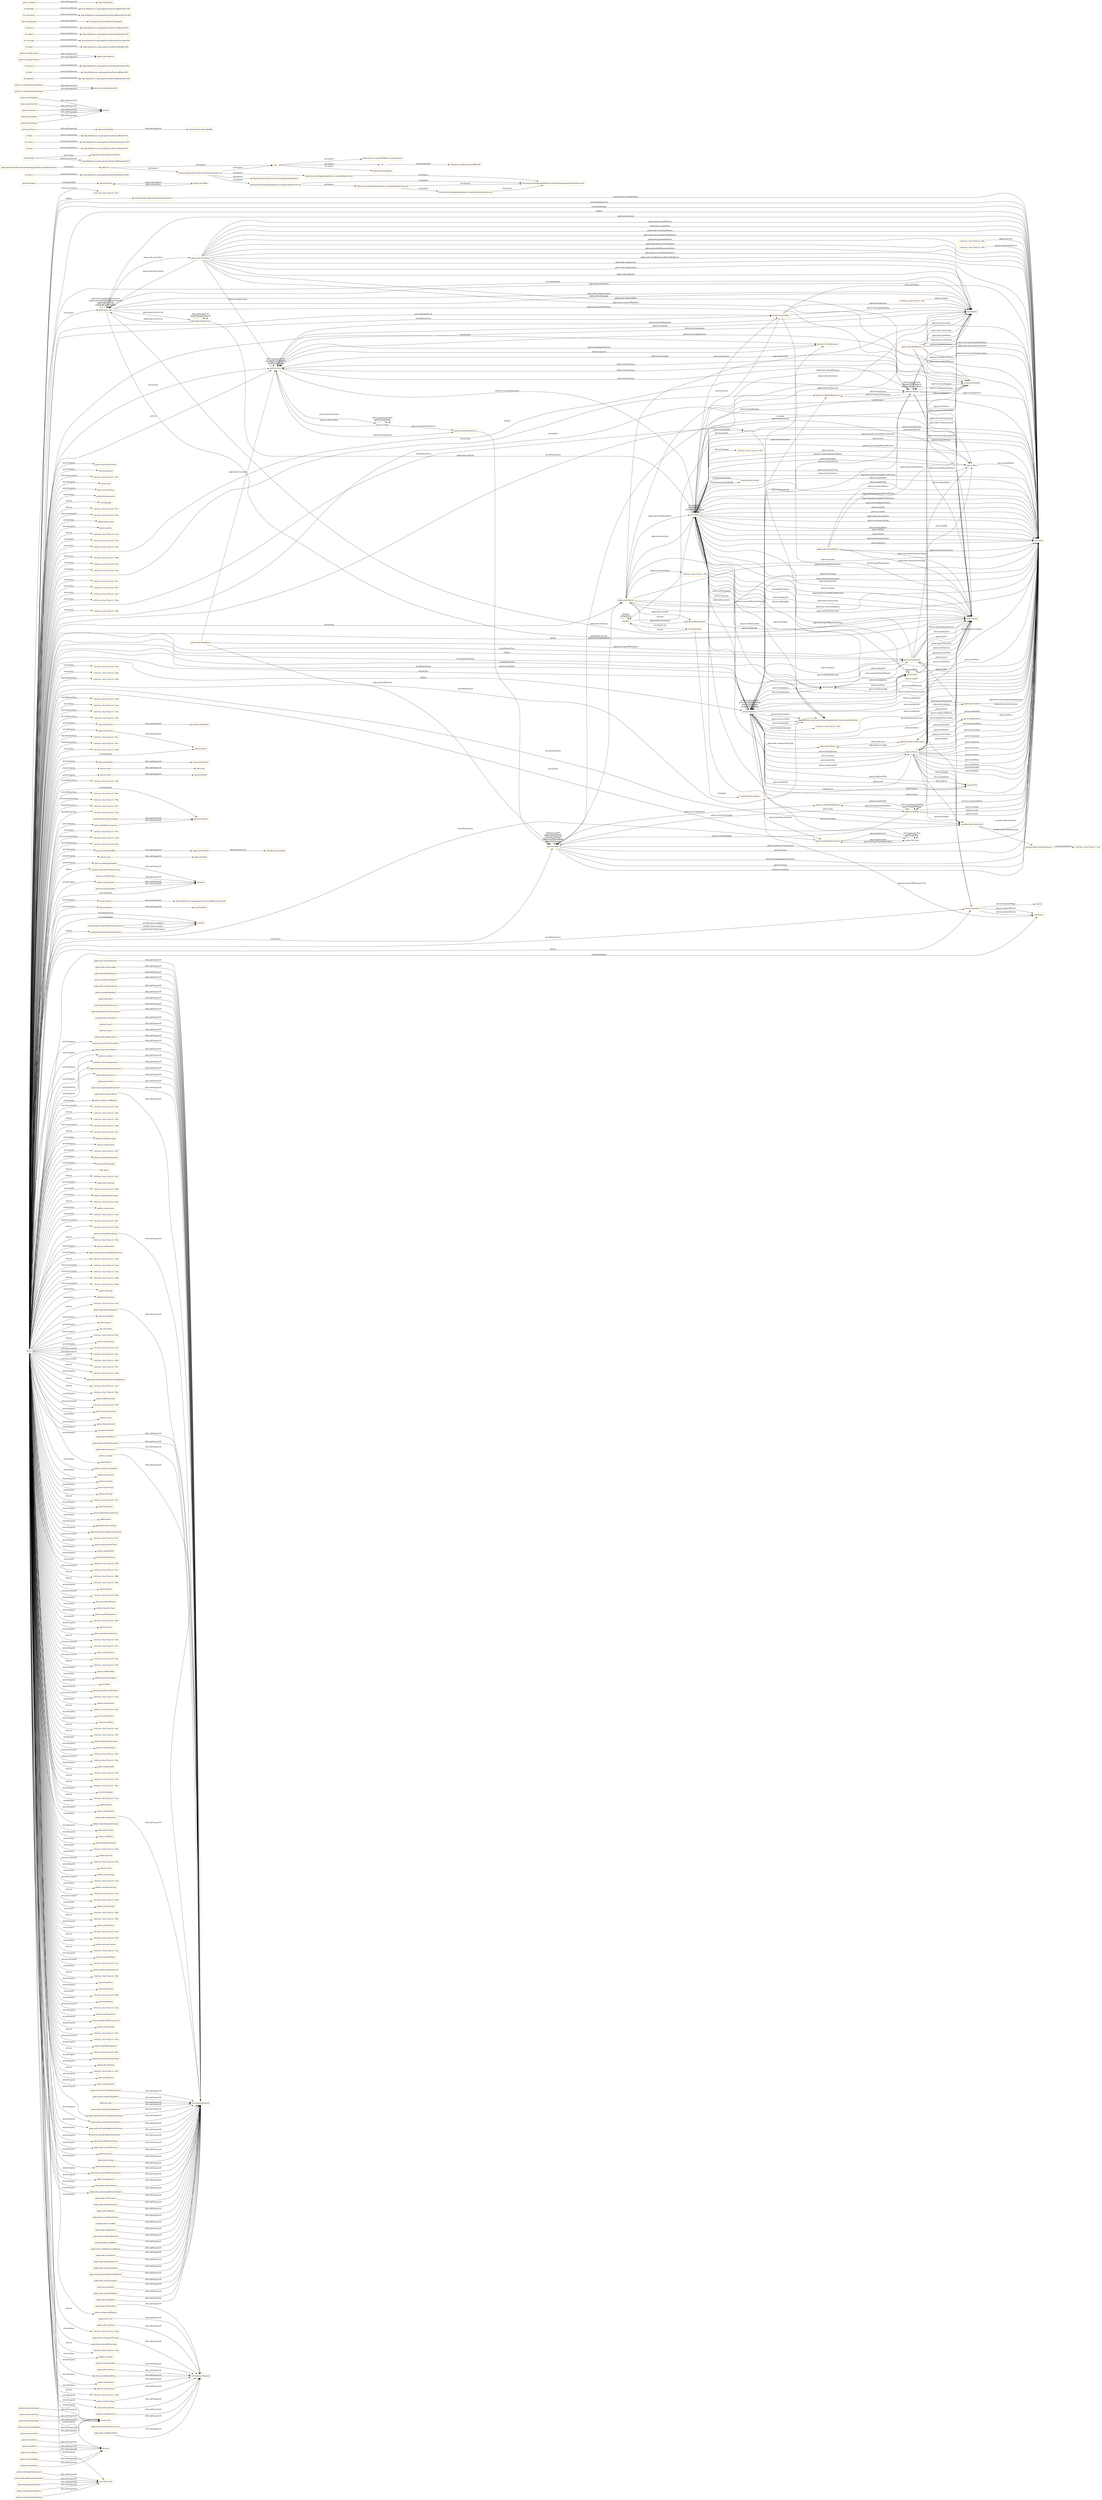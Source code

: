 digraph ar2dtool_diagram { 
rankdir=LR;
size="1501"
node [shape = rectangle, color="orange"]; "-13615ec1:16c271b2c31:-7fe4" "-13615ec1:16c271b2c31:-7fc6" "pdprosodic:WorkPattern" "pdprosodic:Foot" "-13615ec1:16c271b2c31:-7f98" "-13615ec1:16c271b2c31:-7fcb" "-13615ec1:16c271b2c31:-7faa" "pdprosodic:Rhyme" "-13615ec1:16c271b2c31:-7fc1" "-13615ec1:16c271b2c31:-7ff7" "-13615ec1:16c271b2c31:-7fbc" "pdprosodic:LinePattern" "-13615ec1:16c271b2c31:-7faf" "pdprosodic:FootDivision" "-13615ec1:16c271b2c31:-7fda" "pdprosodic:RhymeMatch" "pdprosodic:Metaplasm" "pdprosodic:Symbol" "pdprosodic:Pattern" "skos:Concept" "pdprosodic:MetricalEncoding" "-13615ec1:16c271b2c31:-7fdf" "pdprosodic:StanzaPattern" "pdstruct:Line" "pdstruct:OrderedStanzaList" "pdstruct:OrderedTokenList" "pdstruct:Word" "pdstruct:Stanza" "pdstruct:Token" "pdstruct:OrderedSyllableList" "pdcore:Redaction" "pdstruct:Syllable" "pdstruct:OrderedLineList" "olo:Slot" "olo:OrderedList" "pdcore:Role" "-13615ec1:16c271b2c31:-7f6a" "pdcore:OrderedTextUnitList" "-13615ec1:16c271b2c31:-7f14" "-13615ec1:16c271b2c31:-7f5e" "agentrole:Agent" "-13615ec1:16c271b2c31:-7ef0" "-13615ec1:16c271b2c31:-7f28" "pdcore:Agent" "pdcore:CreatorRole" "-13615ec1:16c271b2c31:-7ed4" "pdcore:Person" "pdcore:Organisation" "-13615ec1:16c271b2c31:-7ec0" "-13615ec1:16c271b2c31:-7ee5" "-13615ec1:16c271b2c31:-7eff" "pdcore:Ensemble" "-13615ec1:16c271b2c31:-7f1e" "pdcore:TextUnit" "-13615ec1:16c271b2c31:-7f19" "-13615ec1:16c271b2c31:-7f4d" "pdcore:Place" "postdata-dates:DateEntity" "-13615ec1:16c271b2c31:-7f67" "-13615ec1:16c271b2c31:-7ef6" "pdcore:Event" "-13615ec1:16c271b2c31:-7f05" "-13615ec1:16c271b2c31:-7f58" "-13615ec1:16c271b2c31:-7f37" "-13615ec1:16c271b2c31:-7f30" "http://postdata.linhd.uned.es/ontology/postdata-transmission#Location" "-13615ec1:16c271b2c31:-7f52" "-13615ec1:16c271b2c31:-7ec6" "-13615ec1:16c271b2c31:-7f23" "pdcore:PoeticWork" "owl:Thing" "objectrole:Role" "objectrole:Object" "postdata-dates:OpenedIntervalExpression" "postdata-dates:IntervalExpression" "-13615ec1:16c271b2c31:-7eb7" "postdata-dates:ExactDateExpression" "postdata-dates:DateExpression" "postdata-dates:ApproximateDateExpression" "classification:Concept" ; /*classes style*/
	"pdstruct:previousToken" -> "olo:previous" [ label = "rdfs:subPropertyOf" ];
	"pdstruct:translation" -> "owl:topDataProperty" [ label = "rdfs:subPropertyOf" ];
	"pdcore:deathDate" -> "schema2:deathDate" [ label = "rdfs:subPropertyOf" ];
	"pdprosodic:numberOfMorae" -> "owl:topDataProperty" [ label = "rdfs:subPropertyOf" ];
	"dc:source" -> "http://dublincore.org/usage/terms/history/#source-006" [ label = "dcterms:hasVersion" ];
	"pdstruct:previousSyllable" -> "olo:previous" [ label = "rdfs:subPropertyOf" ];
	"olo:" -> "http://www.w3.org/2003/06/sw-vocab-status/ns" [ label = "owl:imports" ];
	"olo:" -> "dc:" [ label = "owl:imports" ];
	"olo:" -> "http://foaf.me/zazi#me" [ label = "dc:creator" ];
	"pdprosodic:isIrregular" -> "owl:topDataProperty" [ label = "rdfs:subPropertyOf" ];
	"pdprosodic:rhymePhoneme" -> "owl:topDataProperty" [ label = "rdfs:subPropertyOf" ];
	"http://www.ontologydesignpatterns.org/cp/owl/partof.owl" -> "http://www.ontologydesignpatterns.org/schemas/cpannotationschema.owl" [ label = "owl:imports" ];
	"pdstruct:lineNumber" -> "olo:index" [ label = "rdfs:subPropertyOf" ];
	"pdprosodic:isIsostrophic" -> "owl:topDataProperty" [ label = "rdfs:subPropertyOf" ];
	"pdprosodic:metricalNotes" -> "owl:topDataProperty" [ label = "rdfs:subPropertyOf" ];
	"dc:language" -> "http://www.ietf.org/rfc/rfc4646.txt" [ label = "rdfs:seeAlso" ];
	"dc:language" -> "http://dublincore.org/usage/terms/history/#language-007" [ label = "dcterms:hasVersion" ];
	"pdcore:birthPlace" -> "pdcore:isFrom" [ label = "rdfs:subPropertyOf" ];
	"pdprosodic:hasMetaplasm" -> "owl:topDataProperty" [ label = "rdfs:subPropertyOf" ];
	"pdstruct:content" -> "owl:topDataProperty" [ label = "rdfs:subPropertyOf" ];
	"dc:type" -> "http://dublincore.org/usage/terms/history/#type-006" [ label = "dcterms:hasVersion" ];
	"http://www.ontologydesignpatterns.org/cp/owl/classification.owl" -> "http://www.ontologydesignpatterns.org/schemas/cpannotationschema.owl" [ label = "owl:imports" ];
	"pdstruct:nextStanza" -> "olo:next" [ label = "rdfs:subPropertyOf" ];
	"dc:creator" -> "http://dublincore.org/usage/terms/history/#creator-006" [ label = "dcterms:hasVersion" ];
	"pdstruct:isRefrainOmitted" -> "owl:topDataProperty" [ label = "rdfs:subPropertyOf" ];
	"pdprosodic:numberOfLines" -> "owl:topDataProperty" [ label = "rdfs:subPropertyOf" ];
	"postdata-dates:stringContent" -> "owl:topDataProperty" [ label = "rdfs:subPropertyOf" ];
	"pdprosodic:grammaticalStressPattern" -> "owl:topDataProperty" [ label = "rdfs:subPropertyOf" ];
	"pdstruct:positionInWord" -> "owl:topDataProperty" [ label = "rdfs:subPropertyOf" ];
	"http://www.ontologydesignpatterns.org/cp/owl/objectrole.owl" -> "http://www.ontologydesignpatterns.org/cp/owl/classification.owl" [ label = "owl:imports" ];
	"http://www.ontologydesignpatterns.org/cp/owl/objectrole.owl" -> "http://www.ontologydesignpatterns.org/schemas/cpannotationschema.owl" [ label = "owl:imports" ];
	"objectrole:isRoleOf" -> "classification:classifies" [ label = "rdfs:subPropertyOf" ];
	"pdprosodic:label" -> "owl:topDataProperty" [ label = "rdfs:subPropertyOf" ];
	"pdprosodic:hasCaesura" -> "owl:topDataProperty" [ label = "rdfs:subPropertyOf" ];
	"dc:title" -> "http://dublincore.org/usage/terms/history/#title-006" [ label = "dcterms:hasVersion" ];
	"pdprosodic:finalConsonant" -> "owl:topDataProperty" [ label = "rdfs:subPropertyOf" ];
	"pdprosodic:phoneticTranscription" -> "owl:topDataProperty" [ label = "rdfs:subPropertyOf" ];
	"postdata-dates:dateNote" -> "owl:topDataProperty" [ label = "rdfs:subPropertyOf" ];
	"pdstruct:onset" -> "owl:topDataProperty" [ label = "rdfs:subPropertyOf" ];
	"postdata-dates:dateCertainty" -> "pdcore:certainty" [ label = "rdfs:subPropertyOf" ];
	"pdprosodic:rhymeTypeProportion" -> "owl:topDataProperty" [ label = "rdfs:subPropertyOf" ];
	"pdprosodic:altPatterningMetricalScheme" -> "owl:topDataProperty" [ label = "rdfs:subPropertyOf" ];
	"pdcore:birthDate" -> "schema2:birthDate" [ label = "rdfs:subPropertyOf" ];
	"pdprosodic:phonemePattern" -> "owl:topDataProperty" [ label = "rdfs:subPropertyOf" ];
	"pdcore:name" -> "foaf:name" [ label = "rdfs:subPropertyOf" ];
	"objectrole:hasRole" -> "classification:isClassifiedBy" [ label = "rdfs:subPropertyOf" ];
	"pdprosodic:hasRefrain" -> "owl:topDataProperty" [ label = "rdfs:subPropertyOf" ];
	"pdprosodic:prefinalConsonants" -> "owl:topDataProperty" [ label = "rdfs:subPropertyOf" ];
	"pdcore:isPart" -> "partof:isPartOf" [ label = "rdfs:subPropertyOf" ];
	"pdprosodic:isIsometric" -> "owl:topDataProperty" [ label = "rdfs:subPropertyOf" ];
	"pdcore:previousPart" -> "olo:previous" [ label = "rdfs:subPropertyOf" ];
	"pdcore:belongsToListOrderedText" -> "olo:ordered_list" [ label = "rdfs:subPropertyOf" ];
	"pdprosodic:accentedVowelsPattern" -> "owl:topDataProperty" [ label = "rdfs:subPropertyOf" ];
	"agentrole:Agent" -> "objectrole:Role" [ label = "owl:disjointWith" ];
	"pdprosodic:hasRhymeWord" -> "owl:topObjectProperty" [ label = "rdfs:subPropertyOf" ];
	"pdstruct:weight" -> "owl:topDataProperty" [ label = "rdfs:subPropertyOf" ];
	"pdstruct:hasSyllable" -> "olo:slot" [ label = "rdfs:subPropertyOf" ];
	"pdstruct:nextLine" -> "olo:next" [ label = "rdfs:subPropertyOf" ];
	"pdstruct:isInflectedForm" -> "owl:topObjectProperty" [ label = "rdfs:subPropertyOf" ];
	"pdprosodic:scannedLine" -> "owl:topDataProperty" [ label = "rdfs:subPropertyOf" ];
	"pdstruct:hasLastLine" -> "owl:topObjectProperty" [ label = "rdfs:subPropertyOf" ];
	"pdprosodic:metricalTypeDescription" -> "owl:topDataProperty" [ label = "rdfs:subPropertyOf" ];
	"pdcore:performs" -> "objectrole:hasRole" [ label = "rdfs:subPropertyOf" ];
	"pdprosodic:numberOfSyllables" -> "owl:topDataProperty" [ label = "rdfs:subPropertyOf" ];
	"pdstruct:coda" -> "owl:topDataProperty" [ label = "rdfs:subPropertyOf" ];
	"pdstruct:hasFirstLine" -> "owl:topObjectProperty" [ label = "rdfs:subPropertyOf" ];
	"pdprosodic:hasFirstFoot" -> "owl:topObjectProperty" [ label = "rdfs:subPropertyOf" ];
	"pdprosodic:interStrophicRelations" -> "owl:topDataProperty" [ label = "rdfs:subPropertyOf" ];
	"pdstruct:previousStanza" -> "olo:previous" [ label = "rdfs:subPropertyOf" ];
	"pdstruct:belongsToLineList" -> "olo:ordered_list" [ label = "rdfs:subPropertyOf" ];
	"http://postdata.linhd.uned.es/ontology/postdata-core" -> "http://postdata.linhd.uned.es/ontology/postdata-dates" [ label = "owl:imports" ];
	"http://postdata.linhd.uned.es/ontology/postdata-core" -> "http://www.ontologydesignpatterns.org/cp/owl/partof.owl" [ label = "owl:imports" ];
	"http://postdata.linhd.uned.es/ontology/postdata-core" -> "http://www.ontologydesignpatterns.org/cp/owl/agentrole.owl" [ label = "owl:imports" ];
	"http://postdata.linhd.uned.es/ontology/postdata-core" -> "olo:" [ label = "owl:imports" ];
	"pdstruct:sense" -> "owl:topDataProperty" [ label = "rdfs:subPropertyOf" ];
	"dc:" -> "http://purl.org/dc/aboutdcmi#DCMI" [ label = "dcterms:publisher" ];
	"pdcore:birthPlaceCertainty" -> "pdcore:certainty" [ label = "rdfs:subPropertyOf" ];
	"pdprosodic:isHypermetre" -> "owl:topDataProperty" [ label = "rdfs:subPropertyOf" ];
	"pdcore:hasTextUnit" -> "olo:slot" [ label = "rdfs:subPropertyOf" ];
	"pdprosodic:uses" -> "owl:topObjectProperty" [ label = "rdfs:subPropertyOf" ];
	"pdstruct:stanzaNumber" -> "olo:index" [ label = "rdfs:subPropertyOf" ];
	"pdcore:nextPart" -> "olo:next" [ label = "rdfs:subPropertyOf" ];
	"pdstruct:containsMentionToPlace" -> "pdstruct:containsMentionTo" [ label = "rdfs:subPropertyOf" ];
	"pdstruct:hasLine" -> "olo:slot" [ label = "rdfs:subPropertyOf" ];
	"pdprosodic:isEcho" -> "owl:topDataProperty" [ label = "rdfs:subPropertyOf" ];
	"pdprosodic:numberOfFeet" -> "owl:topDataProperty" [ label = "rdfs:subPropertyOf" ];
	"pdcore:isPerformedBy" -> "objectrole:isRoleOf" [ label = "rdfs:subPropertyOf" ];
	"pdprosodic:altCountingMetricalScheme" -> "owl:topDataProperty" [ label = "rdfs:subPropertyOf" ];
	"dc:publisher" -> "http://dublincore.org/usage/terms/history/#publisher-006" [ label = "dcterms:hasVersion" ];
	"pdprosodic:presents" -> "owl:topObjectProperty" [ label = "rdfs:subPropertyOf" ];
	"pdstruct:isNotMetricStanza" -> "owl:topDataProperty" [ label = "rdfs:subPropertyOf" ];
	"pdstruct:morphologicalAnnotation" -> "owl:topDataProperty" [ label = "rdfs:subPropertyOf" ];
	"pdprosodic:altRhymeScheme" -> "owl:topDataProperty" [ label = "rdfs:subPropertyOf" ];
	"pdprosodic:accentedVowels" -> "owl:topDataProperty" [ label = "rdfs:subPropertyOf" ];
	"pdprosodic:ending" -> "owl:topDataProperty" [ label = "rdfs:subPropertyOf" ];
	"postdata-dates:DateExpression" -> "-13615ec1:16c271b2c31:-7eb7" [ label = "owl:equivalentClass" ];
	"pdstruct:belongsToTokenList" -> "olo:ordered_list" [ label = "rdfs:subPropertyOf" ];
	"pdstruct:previousLine" -> "olo:previous" [ label = "rdfs:subPropertyOf" ];
	"pdprosodic:isUnissonant" -> "owl:topDataProperty" [ label = "rdfs:subPropertyOf" ];
	"pdstruct:hasToken" -> "olo:slot" [ label = "rdfs:subPropertyOf" ];
	"dc:date" -> "http://dublincore.org/usage/terms/history/#date-006" [ label = "dcterms:hasVersion" ];
	"pdstruct:hasStanza" -> "olo:slot" [ label = "rdfs:subPropertyOf" ];
	"pdprosodic:clausulaScheme" -> "owl:topDataProperty" [ label = "rdfs:subPropertyOf" ];
	"pdprosodic:isRegular" -> "owl:topDataProperty" [ label = "rdfs:subPropertyOf" ];
	"pdprosodic:vowelTypeScheme" -> "owl:topDataProperty" [ label = "rdfs:subPropertyOf" ];
	"pdstruct:" -> "olo:" [ label = "owl:imports" ];
	"pdstruct:" -> "http://postdata.linhd.uned.es/ontology/postdata-core" [ label = "owl:imports" ];
	"postdata-dates:notAfter" -> "owl:topDataProperty" [ label = "rdfs:subPropertyOf" ];
	"pdstruct:lemma" -> "owl:topDataProperty" [ label = "rdfs:subPropertyOf" ];
	"dc:relation" -> "http://dublincore.org/usage/terms/history/#relation-006" [ label = "dcterms:hasVersion" ];
	"pdstruct:analysesLine" -> "pdprosodic:analyses" [ label = "rdfs:subPropertyOf" ];
	"dc:rights" -> "http://dublincore.org/usage/terms/history/#rights-006" [ label = "dcterms:hasVersion" ];
	"pdstruct:nextToken" -> "olo:next" [ label = "rdfs:subPropertyOf" ];
	"pdprosodic:nextFoot" -> "owl:topObjectProperty" [ label = "rdfs:subPropertyOf" ];
	"pdstruct:belongsToSyllableList" -> "olo:ordered_list" [ label = "rdfs:subPropertyOf" ];
	"pdprosodic:hasAnacrusis" -> "owl:topDataProperty" [ label = "rdfs:subPropertyOf" ];
	"pdcore:notes" -> "bibtex:hasNote" [ label = "rdfs:subPropertyOf" ];
	"pdprosodic:isHypometre" -> "owl:topDataProperty" [ label = "rdfs:subPropertyOf" ];
	"pdprosodic:numberOfStanzas" -> "owl:topDataProperty" [ label = "rdfs:subPropertyOf" ];
	"dc:coverage" -> "http://dublincore.org/usage/terms/history/#coverage-006" [ label = "dcterms:hasVersion" ];
	"pdprosodic:countingMetricalScheme" -> "owl:topDataProperty" [ label = "rdfs:subPropertyOf" ];
	"pdstruct:belongsToStanzaList" -> "olo:ordered_list" [ label = "rdfs:subPropertyOf" ];
	"pdstruct:analysesStanza" -> "pdprosodic:analyses" [ label = "rdfs:subPropertyOf" ];
	"dc:subject" -> "http://dublincore.org/usage/terms/history/#subject-007" [ label = "dcterms:hasVersion" ];
	"dc:format" -> "http://dublincore.org/usage/terms/history/#format-007" [ label = "dcterms:hasVersion" ];
	"pdstruct:nextSyllable" -> "olo:next" [ label = "rdfs:subPropertyOf" ];
	"pdstruct:paraphrasis" -> "owl:topDataProperty" [ label = "rdfs:subPropertyOf" ];
	"pdcore:biography" -> "http://purl.org/vocab/bio/0.1/biography" [ label = "rdfs:subPropertyOf" ];
	"postdata-dates:notBefore" -> "owl:topDataProperty" [ label = "rdfs:subPropertyOf" ];
	"pdprosodic:initialPhonemesPattern" -> "owl:topDataProperty" [ label = "rdfs:subPropertyOf" ];
	"dc:contributor" -> "http://dublincore.org/usage/terms/history/#contributor-006" [ label = "dcterms:hasVersion" ];
	"pdstruct:wordNUmber" -> "olo:index" [ label = "rdfs:subPropertyOf" ];
	"pdprosodic:isAnalysedThrough" -> "owl:topObjectProperty" [ label = "rdfs:subPropertyOf" ];
	"pdprosodic:isCatalectic" -> "owl:topDataProperty" [ label = "rdfs:subPropertyOf" ];
	"http://www.ontologydesignpatterns.org/cp/owl/agentrole.owl" -> "http://www.ontologydesignpatterns.org/cp/owl/objectrole.owl" [ label = "owl:imports" ];
	"http://www.ontologydesignpatterns.org/cp/owl/agentrole.owl" -> "http://www.ontologydesignpatterns.org/schemas/cpannotationschema.owl" [ label = "owl:imports" ];
	"pdstruct:hasFirstToken" -> "owl:topObjectProperty" [ label = "rdfs:subPropertyOf" ];
	"dc:identifier" -> "http://dublincore.org/usage/terms/history/#identifier-006" [ label = "dcterms:hasVersion" ];
	"pdprosodic:rhymeScheme" -> "owl:topDataProperty" [ label = "rdfs:subPropertyOf" ];
	"pdcore:subtitle" -> "fabio:hasSubtitle" [ label = "rdfs:subPropertyOf" ];
	"pdprosodic:patterningMetricalScheme" -> "owl:topDataProperty" [ label = "rdfs:subPropertyOf" ];
	"http://postdata.linhd.uned.es/ontology/postdata-prosodicElements" -> "pdstruct:" [ label = "owl:imports" ];
	"pdprosodic:isHypermetrical" -> "owl:topDataProperty" [ label = "rdfs:subPropertyOf" ];
	"pdprosodic:matches" -> "owl:topObjectProperty" [ label = "rdfs:subPropertyOf" ];
	"pdstruct:altStanzaNumber" -> "olo:index" [ label = "rdfs:subPropertyOf" ];
	"pdstruct:phoneticTranscription" -> "owl:topDataProperty" [ label = "rdfs:subPropertyOf" ];
	"pdprosodic:rhymeGrapheme" -> "owl:topDataProperty" [ label = "rdfs:subPropertyOf" ];
	"dc:description" -> "http://dublincore.org/usage/terms/history/#description-006" [ label = "dcterms:hasVersion" ];
	"pdcore:hasPart" -> "partof:hasPart" [ label = "rdfs:subPropertyOf" ];
	"pdstruct:containsMentionToAgent" -> "pdstruct:containsMentionTo" [ label = "rdfs:subPropertyOf" ];
	"pdprosodic:phonemePatternByManner" -> "owl:topDataProperty" [ label = "rdfs:subPropertyOf" ];
	"pdstruct:isTheSameAs" -> "owl:topObjectProperty" [ label = "rdfs:subPropertyOf" ];
	"NULL" -> "pdcore:birthPlace" [ label = "owl:onProperty" ];
	"NULL" -> "pdskos:religious-affiliation" [ label = "owl:hasValue" ];
	"NULL" -> "-13615ec1:16c271b2c31:-7fe3" [ label = "owl:intersectionOf" ];
	"NULL" -> "-13615ec1:16c271b2c31:-7fc8" [ label = "rdf:rest" ];
	"NULL" -> "pdcore:PoeticWork" [ label = "owl:allValuesFrom" ];
	"NULL" -> "-13615ec1:16c271b2c31:-7f4f" [ label = "rdf:rest" ];
	"NULL" -> "-13615ec1:16c271b2c31:-7fa9" [ label = "owl:intersectionOf" ];
	"NULL" -> "-13615ec1:16c271b2c31:-7fa7" [ label = "rdf:rest" ];
	"NULL" -> "pdcore:CreatorRole" [ label = "owl:someValuesFrom" ];
	"NULL" -> "pdstruct:Line" [ label = "owl:onClass" ];
	"NULL" -> "pdskos:metaplasm-type" [ label = "owl:hasValue" ];
	"NULL" -> "pdcore:retrievesText" [ label = "owl:onProperty" ];
	"NULL" -> "-13615ec1:16c271b2c31:-7faf" [ label = "owl:onClass" ];
	"NULL" -> "-13615ec1:16c271b2c31:-7f57" [ label = "owl:unionOf" ];
	"NULL" -> "-13615ec1:16c271b2c31:-7f30" [ label = "owl:allValuesFrom" ];
	"NULL" -> "pdcore:notes" [ label = "owl:onProperty" ];
	"NULL" -> "pdskos:rhymeMatching-type" [ label = "owl:hasValue" ];
	"NULL" -> "-13615ec1:16c271b2c31:-7fcb" [ label = "owl:onClass" ];
	"NULL" -> "pdcore:PoeticWork" [ label = "rdf:first" ];
	"NULL" -> "pdprosodic:altRhymeScheme" [ label = "owl:onProperty" ];
	"NULL" -> "pdstruct:Stanza" [ label = "rdf:first" ];
	"NULL" -> "pdcore:isMentionedIn" [ label = "owl:onProperty" ];
	"NULL" -> "pdcore:birthDate" [ label = "owl:onProperty" ];
	"NULL" -> "pdprosodic:Rhyme" [ label = "owl:onClass" ];
	"NULL" -> "rdf:nil" [ label = "rdf:rest" ];
	"NULL" -> "pdstruct:hasFirstLine" [ label = "owl:onProperty" ];
	"NULL" -> "-13615ec1:16c271b2c31:-7fe1" [ label = "rdf:rest" ];
	"NULL" -> "pdprosodic:clausula" [ label = "owl:onProperty" ];
	"NULL" -> "-13615ec1:16c271b2c31:-7f60" [ label = "owl:unionOf" ];
	"NULL" -> "pdstruct:altStanzaNumber" [ label = "owl:onProperty" ];
	"NULL" -> "-13615ec1:16c271b2c31:-7f1e" [ label = "owl:allValuesFrom" ];
	"NULL" -> "pdskos:clausulaScheme-type" [ label = "owl:hasValue" ];
	"NULL" -> "-13615ec1:16c271b2c31:-7f65" [ label = "rdf:rest" ];
	"NULL" -> "pdskos:social-status" [ label = "owl:hasValue" ];
	"NULL" -> "pdcore:birthPlaceCertainty" [ label = "owl:onProperty" ];
	"NULL" -> "-13615ec1:16c271b2c31:-7fbc" [ label = "owl:onClass" ];
	"NULL" -> "postdata-dates:IntervalExpression" [ label = "rdf:first" ];
	"NULL" -> "-13615ec1:16c271b2c31:-7eb6" [ label = "owl:unionOf" ];
	"NULL" -> "-13615ec1:16c271b2c31:-7f97" [ label = "owl:intersectionOf" ];
	"NULL" -> "-13615ec1:16c271b2c31:-7f02" [ label = "rdf:rest" ];
	"NULL" -> "-13615ec1:16c271b2c31:-7f1b" [ label = "rdf:rest" ];
	"NULL" -> "pdcore:roleFunction" [ label = "owl:onProperty" ];
	"NULL" -> "pdprosodic:accentedVowels" [ label = "owl:onProperty" ];
	"NULL" -> "pdprosodic:previousFootBeforeCaesura" [ label = "owl:onProperty" ];
	"NULL" -> "olo:ordered_list" [ label = "owl:onProperty" ];
	"NULL" -> "-13615ec1:16c271b2c31:-7fda" [ label = "owl:onClass" ];
	"NULL" -> "-13615ec1:16c271b2c31:-7eb4" [ label = "rdf:rest" ];
	"NULL" -> "-13615ec1:16c271b2c31:-7ebf" [ label = "owl:intersectionOf" ];
	"NULL" -> "-13615ec1:16c271b2c31:-7efe" [ label = "owl:intersectionOf" ];
	"NULL" -> "-13615ec1:16c271b2c31:-7fb9" [ label = "rdf:rest" ];
	"NULL" -> "-13615ec1:16c271b2c31:-7fd9" [ label = "owl:intersectionOf" ];
	"NULL" -> "pdskos:feet-type" [ label = "owl:hasValue" ];
	"NULL" -> "pdskos:footUnit-type" [ label = "owl:hasValue" ];
	"NULL" -> "-13615ec1:16c271b2c31:-7f4d" [ label = "owl:onClass" ];
	"NULL" -> "-13615ec1:16c271b2c31:-7ef3" [ label = "rdf:rest" ];
	"NULL" -> "pdstruct:isInflectedForm" [ label = "owl:onProperty" ];
	"NULL" -> "xsd:date" [ label = "owl:allValuesFrom" ];
	"NULL" -> "-13615ec1:16c271b2c31:-7ec6" [ label = "owl:someValuesFrom" ];
	"NULL" -> "pdcore:Role" [ label = "owl:allValuesFrom" ];
	"NULL" -> "pdcore:isEditedIn" [ label = "owl:onProperty" ];
	"NULL" -> "pdcore:genre" [ label = "owl:onProperty" ];
	"NULL" -> "pdcore:OrderedTextUnitList" [ label = "owl:allValuesFrom" ];
	"NULL" -> "skos:inScheme" [ label = "owl:onProperty" ];
	"NULL" -> "-13615ec1:16c271b2c31:-7fc3" [ label = "rdf:rest" ];
	"NULL" -> "-13615ec1:16c271b2c31:-7f98" [ label = "owl:onClass" ];
	"NULL" -> "pdcore:CreatorRole" [ label = "owl:allValuesFrom" ];
	"NULL" -> "pdcore:isTranslated" [ label = "owl:onProperty" ];
	"NULL" -> "postdata-dates:DateEntity" [ label = "owl:onClass" ];
	"NULL" -> "pdcore:Ensemble" [ label = "owl:allValuesFrom" ];
	"NULL" -> "-13615ec1:16c271b2c31:-7f23" [ label = "owl:allValuesFrom" ];
	"NULL" -> "pdprosodic:grammaticalStressPattern" [ label = "owl:onProperty" ];
	"NULL" -> "-13615ec1:16c271b2c31:-7faa" [ label = "owl:onClass" ];
	"NULL" -> "-13615ec1:16c271b2c31:-7ef5" [ label = "owl:intersectionOf" ];
	"NULL" -> "-13615ec1:16c271b2c31:-7fde" [ label = "owl:intersectionOf" ];
	"NULL" -> "-13615ec1:16c271b2c31:-7f56" [ label = "rdf:rest" ];
	"NULL" -> "-13615ec1:16c271b2c31:-7f51" [ label = "owl:intersectionOf" ];
	"NULL" -> "postdata-dates:ExactDateExpression" [ label = "rdf:first" ];
	"NULL" -> "-13615ec1:16c271b2c31:-7eb0" [ label = "rdf:rest" ];
	"NULL" -> "pdprosodic:initialPhonemesPatternByManner" [ label = "owl:onProperty" ];
	"NULL" -> "-13615ec1:16c271b2c31:-7ed1" [ label = "rdf:rest" ];
	"NULL" -> "pdcore:Agent" [ label = "owl:someValuesFrom" ];
	"NULL" -> "pdstruct:paraphrasis" [ label = "owl:onProperty" ];
	"NULL" -> "-13615ec1:16c271b2c31:-7f2d" [ label = "rdf:rest" ];
	"NULL" -> "pdcore:isReferencedIn" [ label = "owl:onProperty" ];
	"NULL" -> "pdstruct:hasLastLine" [ label = "owl:onProperty" ];
	"NULL" -> "-13615ec1:16c271b2c31:-7f18" [ label = "owl:intersectionOf" ];
	"NULL" -> "-13615ec1:16c271b2c31:-7f37" [ label = "owl:allValuesFrom" ];
	"NULL" -> "pdprosodic:altPatterningMetricalScheme" [ label = "owl:onProperty" ];
	"NULL" -> "pdprosodic:altCountingMetricalScheme" [ label = "owl:onProperty" ];
	"NULL" -> "pdcore:provenanceFrom" [ label = "owl:onProperty" ];
	"NULL" -> "pdskos:school" [ label = "owl:hasValue" ];
	"NULL" -> "skos:Concept" [ label = "rdf:first" ];
	"NULL" -> "pdcore:literaryPeriod" [ label = "owl:onProperty" ];
	"NULL" -> "schema2:startDate" [ label = "owl:onProperty" ];
	"NULL" -> "xsd:boolean" [ label = "owl:onDataRange" ];
	"NULL" -> "pdprosodic:hasAnacrusis" [ label = "owl:onProperty" ];
	"NULL" -> "xsd:string" [ label = "owl:someValuesFrom" ];
	"NULL" -> "-13615ec1:16c271b2c31:-7fc6" [ label = "owl:onClass" ];
	"NULL" -> "pdcore:floruit" [ label = "owl:onProperty" ];
	"NULL" -> "pdstruct:lemma" [ label = "owl:onProperty" ];
	"NULL" -> "pdskos:metrical-complexity" [ label = "owl:hasValue" ];
	"NULL" -> "pdskos:stanza-type" [ label = "owl:hasValue" ];
	"NULL" -> "-13615ec1:16c271b2c31:-7f14" [ label = "owl:onClass" ];
	"NULL" -> "-13615ec1:16c271b2c31:-7f28" [ label = "owl:allValuesFrom" ];
	"NULL" -> "xsd:string" [ label = "owl:onDataRange" ];
	"NULL" -> "pdcore:surname" [ label = "owl:onProperty" ];
	"NULL" -> "pdcore:poeticType" [ label = "owl:onProperty" ];
	"NULL" -> "pdskos:foot-type" [ label = "owl:hasValue" ];
	"NULL" -> "-13615ec1:16c271b2c31:-7f5c" [ label = "rdf:rest" ];
	"NULL" -> "pdcore:forename" [ label = "owl:onProperty" ];
	"NULL" -> "pdcore:authorEducationLevel" [ label = "owl:onProperty" ];
	"NULL" -> "pdskos:genre" [ label = "owl:hasValue" ];
	"NULL" -> "pdprosodic:metricalType" [ label = "owl:onProperty" ];
	"NULL" -> "pdprosodic:presentsRhymeMatching" [ label = "owl:onProperty" ];
	"NULL" -> "-13615ec1:16c271b2c31:-7f1d" [ label = "owl:intersectionOf" ];
	"NULL" -> "pdcore:witnessesNotUsed" [ label = "owl:onProperty" ];
	"NULL" -> "pdcore:originalTitle" [ label = "owl:onProperty" ];
	"NULL" -> "pdcore:hasTranslation" [ label = "owl:onProperty" ];
	"NULL" -> "pdcore:name" [ label = "owl:onProperty" ];
	"NULL" -> "-13615ec1:16c271b2c31:-7ff6" [ label = "owl:unionOf" ];
	"NULL" -> "pdprosodic:rhymeScheme" [ label = "owl:onProperty" ];
	"NULL" -> "-13615ec1:16c271b2c31:-7fca" [ label = "owl:intersectionOf" ];
	"NULL" -> "-13615ec1:16c271b2c31:-7f68" [ label = "rdf:rest" ];
	"NULL" -> "-13615ec1:16c271b2c31:-7f4a" [ label = "rdf:rest" ];
	"NULL" -> "pdcore:Redaction" [ label = "owl:allValuesFrom" ];
	"NULL" -> "pdcore:isPart" [ label = "owl:onProperty" ];
	"NULL" -> "pdcore:explicit" [ label = "owl:onProperty" ];
	"NULL" -> "-13615ec1:16c271b2c31:-7fe4" [ label = "owl:onClass" ];
	"NULL" -> "-13615ec1:16c271b2c31:-7fbb" [ label = "owl:intersectionOf" ];
	"NULL" -> "pdstruct:content" [ label = "owl:onProperty" ];
	"NULL" -> "pdcore:numberOfPoems" [ label = "owl:onProperty" ];
	"NULL" -> "pdskos:character-type" [ label = "owl:hasValue" ];
	"NULL" -> "pdcore:isPerformedBy" [ label = "owl:onProperty" ];
	"NULL" -> "pdcore:usedForSynthesis" [ label = "owl:onProperty" ];
	"NULL" -> "pdstruct:Word" [ label = "owl:onClass" ];
	"NULL" -> "olo:index" [ label = "owl:onProperty" ];
	"NULL" -> "olo:previous" [ label = "owl:onProperty" ];
	"NULL" -> "-13615ec1:16c271b2c31:-7f63" [ label = "owl:unionOf" ];
	"NULL" -> "pdcore:creates" [ label = "owl:onProperty" ];
	"NULL" -> "pdstruct:OrderedStanzaList" [ label = "owl:onClass" ];
	"NULL" -> "pdstruct:morphologicalAnnotation" [ label = "owl:onProperty" ];
	"NULL" -> "pdcore:hasOrderedTextList" [ label = "owl:onProperty" ];
	"NULL" -> "xsd:date" [ label = "owl:onDataRange" ];
	"NULL" -> "pdstruct:Line" [ label = "rdf:first" ];
	"NULL" -> "-13615ec1:16c271b2c31:-7f55" [ label = "rdf:rest" ];
	"NULL" -> "-13615ec1:16c271b2c31:-7f13" [ label = "owl:intersectionOf" ];
	"NULL" -> "pdstruct:hasLineList" [ label = "owl:onProperty" ];
	"NULL" -> "-13615ec1:16c271b2c31:-7fae" [ label = "owl:intersectionOf" ];
	"NULL" -> "-13615ec1:16c271b2c31:-7f34" [ label = "rdf:rest" ];
	"NULL" -> "pdcore:isAffectedBy" [ label = "owl:onProperty" ];
	"NULL" -> "pdskos:metrical-category" [ label = "owl:hasValue" ];
	"NULL" -> "pdprosodic:patterningMetricalScheme" [ label = "owl:onProperty" ];
	"NULL" -> "pdprosodic:metricalNotes" [ label = "owl:onProperty" ];
	"NULL" -> "xsd:string" [ label = "rdf:first" ];
	"NULL" -> "olo:length" [ label = "owl:onProperty" ];
	"NULL" -> "pdprosodic:Foot" [ label = "owl:onClass" ];
	"NULL" -> "pdcore:typeOfTextualElement" [ label = "owl:onProperty" ];
	"NULL" -> "-13615ec1:16c271b2c31:-7ed3" [ label = "owl:intersectionOf" ];
	"NULL" -> "pdskos:role-function" [ label = "owl:hasValue" ];
	"NULL" -> "pdprosodic:accentedVowelsPattern" [ label = "owl:onProperty" ];
	"NULL" -> "-13615ec1:16c271b2c31:-7fdc" [ label = "rdf:rest" ];
	"NULL" -> "pdcore:isSynthesis" [ label = "owl:onProperty" ];
	"NULL" -> "schema2:endDate" [ label = "owl:onProperty" ];
	"NULL" -> "-13615ec1:16c271b2c31:-7efc" [ label = "rdf:rest" ];
	"NULL" -> "-13615ec1:16c271b2c31:-7ff5" [ label = "rdf:rest" ];
	"NULL" -> "pdskos:textualElement-type" [ label = "owl:hasValue" ];
	"NULL" -> "pdstruct:phoneticTranscription" [ label = "owl:onProperty" ];
	"NULL" -> "pdcore:numberOfLines" [ label = "owl:onProperty" ];
	"NULL" -> "-13615ec1:16c271b2c31:-7f2f" [ label = "owl:intersectionOf" ];
	"NULL" -> "-13615ec1:16c271b2c31:-7f4c" [ label = "owl:intersectionOf" ];
	"NULL" -> "pdcore:isIndexedIn" [ label = "owl:onProperty" ];
	"NULL" -> "-13615ec1:16c271b2c31:-7f52" [ label = "owl:onClass" ];
	"NULL" -> "-13615ec1:16c271b2c31:-7f25" [ label = "rdf:rest" ];
	"NULL" -> "-13615ec1:16c271b2c31:-7f5f" [ label = "rdf:rest" ];
	"NULL" -> "-13615ec1:16c271b2c31:-7f62" [ label = "rdf:rest" ];
	"NULL" -> "pdcore:hasAgent" [ label = "owl:onProperty" ];
	"NULL" -> "-13615ec1:16c271b2c31:-7ee2" [ label = "rdf:rest" ];
	"NULL" -> "pdskos:gender" [ label = "owl:hasValue" ];
	"NULL" -> "pdprosodic:presents" [ label = "owl:onProperty" ];
	"NULL" -> "pdcore:workNumber" [ label = "owl:onProperty" ];
	"NULL" -> "pdskos:rhymeDisposition-type" [ label = "owl:hasValue" ];
	"NULL" -> "pdcore:hasCreator" [ label = "owl:onProperty" ];
	"NULL" -> "pdstruct:OrderedLineList" [ label = "owl:onClass" ];
	"NULL" -> "pdcore:roleName" [ label = "owl:onProperty" ];
	"NULL" -> "pdskos:designation-type" [ label = "owl:hasValue" ];
	"NULL" -> "pdcore:deathDate" [ label = "owl:onProperty" ];
	"NULL" -> "-13615ec1:16c271b2c31:-7f5d" [ label = "owl:unionOf" ];
	"NULL" -> "pdcore:isFrom" [ label = "owl:onProperty" ];
	"NULL" -> "pdskos:clausula" [ label = "owl:hasValue" ];
	"NULL" -> "dc:description" [ label = "owl:onProperty" ];
	"NULL" -> "-13615ec1:16c271b2c31:-7fc0" [ label = "owl:intersectionOf" ];
	"NULL" -> "pdcore:Redaction" [ label = "owl:onClass" ];
	"NULL" -> "-13615ec1:16c271b2c31:-7ee5" [ label = "owl:allValuesFrom" ];
	"NULL" -> "pdcore:school" [ label = "owl:onProperty" ];
	"NULL" -> "pdskos:nucleus-type" [ label = "owl:hasValue" ];
	"NULL" -> "-13615ec1:16c271b2c31:-7eef" [ label = "owl:intersectionOf" ];
	"NULL" -> "pdskos:versification-type" [ label = "owl:hasValue" ];
	"NULL" -> "-13615ec1:16c271b2c31:-7fac" [ label = "rdf:rest" ];
	"NULL" -> "xsd:integer" [ label = "owl:onDataRange" ];
	"NULL" -> "-13615ec1:16c271b2c31:-7f04" [ label = "owl:intersectionOf" ];
	"NULL" -> "pdskos:metrical-type" [ label = "owl:hasValue" ];
	"NULL" -> "-13615ec1:16c271b2c31:-7fc1" [ label = "owl:onClass" ];
	"NULL" -> "-13615ec1:16c271b2c31:-7ec0" [ label = "owl:onClass" ];
	"NULL" -> "-13615ec1:16c271b2c31:-7ef6" [ label = "owl:allValuesFrom" ];
	"NULL" -> "-13615ec1:16c271b2c31:-7f66" [ label = "owl:unionOf" ];
	"NULL" -> "-13615ec1:16c271b2c31:-7f95" [ label = "rdf:rest" ];
	"NULL" -> "pdcore:isTranslation" [ label = "owl:onProperty" ];
	"NULL" -> "-13615ec1:16c271b2c31:-7eb1" [ label = "owl:members" ];
	"NULL" -> "-13615ec1:16c271b2c31:-7fdf" [ label = "owl:onClass" ];
	"NULL" -> "-13615ec1:16c271b2c31:-7f16" [ label = "rdf:rest" ];
	"NULL" -> "pdprosodic:countingMetricalScheme" [ label = "owl:onProperty" ];
	"NULL" -> "pdskos:metrical-context" [ label = "owl:hasValue" ];
	"NULL" -> "-13615ec1:16c271b2c31:-7eaf" [ label = "rdf:rest" ];
	"NULL" -> "pdcore:Place" [ label = "owl:onClass" ];
	"NULL" -> "pdcore:numberOfPlays" [ label = "owl:onProperty" ];
	"NULL" -> "-13615ec1:16c271b2c31:-7ec5" [ label = "owl:intersectionOf" ];
	"NULL" -> "pdskos:author-educationLevel" [ label = "owl:hasValue" ];
	"NULL" -> "pdcore:hasPart" [ label = "owl:onProperty" ];
	"NULL" -> "-13615ec1:16c271b2c31:-7ff4" [ label = "rdf:rest" ];
	"NULL" -> "pdstruct:lineNumber" [ label = "owl:onProperty" ];
	"NULL" -> "pdcore:hasEditor" [ label = "owl:onProperty" ];
	"NULL" -> "pdcore:nameLink" [ label = "owl:onProperty" ];
	"NULL" -> "pdcore:Ensemble" [ label = "rdf:first" ];
	"NULL" -> "-13615ec1:16c271b2c31:-7f69" [ label = "owl:unionOf" ];
	"NULL" -> "pdcore:penName" [ label = "owl:onProperty" ];
	"NULL" -> "-13615ec1:16c271b2c31:-7ee4" [ label = "owl:intersectionOf" ];
	"NULL" -> "pdstruct:hasStanzaList" [ label = "owl:onProperty" ];
	"NULL" -> "pdcore:numberOfWitnessesUsed" [ label = "owl:onProperty" ];
	"NULL" -> "pdcore:isInvolvedIn" [ label = "owl:onProperty" ];
	"NULL" -> "-13615ec1:16c271b2c31:-7f20" [ label = "rdf:rest" ];
	"NULL" -> "-13615ec1:16c271b2c31:-7f22" [ label = "owl:intersectionOf" ];
	"NULL" -> "pdcore:typeOfDesignation" [ label = "owl:onProperty" ];
	"NULL" -> "http://postdata.linhd.uned.es/ontology/postdata-transmission#Location" [ label = "owl:allValuesFrom" ];
	"NULL" -> "pdcore:Redaction" [ label = "rdf:first" ];
	"NULL" -> "-13615ec1:16c271b2c31:-7fbe" [ label = "rdf:rest" ];
	"NULL" -> "pdprosodic:clausulaSchemeType" [ label = "owl:onProperty" ];
	"NULL" -> "pdprosodic:feetType" [ label = "owl:onProperty" ];
	"NULL" -> "-13615ec1:16c271b2c31:-7f05" [ label = "owl:allValuesFrom" ];
	"NULL" -> "-13615ec1:16c271b2c31:-7fd7" [ label = "rdf:rest" ];
	"NULL" -> "pdstruct:isRefrain" [ label = "owl:onProperty" ];
	"NULL" -> "pdcore:originalName" [ label = "owl:onProperty" ];
	"NULL" -> "pdcore:religiousAffiliation" [ label = "owl:onProperty" ];
	"NULL" -> "-13615ec1:16c271b2c31:-7f19" [ label = "owl:allValuesFrom" ];
	"NULL" -> "-13615ec1:16c271b2c31:-7ebd" [ label = "rdf:rest" ];
	"NULL" -> "-13615ec1:16c271b2c31:-7f58" [ label = "owl:someValuesFrom" ];
	"NULL" -> "pdskos:stanzaEdition-type" [ label = "owl:hasValue" ];
	"NULL" -> "-13615ec1:16c271b2c31:-7ed4" [ label = "owl:allValuesFrom" ];
	"NULL" -> "-13615ec1:16c271b2c31:-7eed" [ label = "rdf:rest" ];
	"NULL" -> "olo:next" [ label = "owl:onProperty" ];
	"NULL" -> "pdskos:certainty" [ label = "owl:hasValue" ];
	"NULL" -> "-13615ec1:16c271b2c31:-7eff" [ label = "owl:allValuesFrom" ];
	"NULL" -> "pdprosodic:hasCaesura" [ label = "owl:onProperty" ];
	"NULL" -> "pdcore:sourceNote" [ label = "owl:onProperty" ];
	"NULL" -> "-13615ec1:16c271b2c31:-7eb5" [ label = "rdf:rest" ];
	"NULL" -> "-13615ec1:16c271b2c31:-7fc5" [ label = "owl:intersectionOf" ];
	"NULL" -> "pdcore:narrativeLocation" [ label = "owl:onProperty" ];
	"NULL" -> "dcterms:abstract" [ label = "owl:onProperty" ];
	"NULL" -> "pdcore:certainty" [ label = "owl:onProperty" ];
	"NULL" -> "-13615ec1:16c271b2c31:-7f27" [ label = "owl:intersectionOf" ];
	"NULL" -> "pdcore:date" [ label = "owl:onProperty" ];
	"NULL" -> "postdata-dates:ApproximateDateExpression" [ label = "rdf:first" ];
	"NULL" -> "pdcore:socialStatus" [ label = "owl:onProperty" ];
	"NULL" -> "-13615ec1:16c271b2c31:-7ef0" [ label = "owl:onClass" ];
	"NULL" -> "pdcore:Place" [ label = "owl:allValuesFrom" ];
	"NULL" -> "pdskos:literary-period" [ label = "owl:hasValue" ];
	"NULL" -> "postdata-dates:DateEntity" [ label = "owl:allValuesFrom" ];
	"NULL" -> "xsd:language" [ label = "rdf:first" ];
	"NULL" -> "-13615ec1:16c271b2c31:-7f11" [ label = "rdf:rest" ];
	"NULL" -> "postdata-dates:stringContent" [ label = "owl:onProperty" ];
	"NULL" -> "-13615ec1:16c271b2c31:-7f36" [ label = "owl:intersectionOf" ];
	"NULL" -> "pdskos:poetic-type" [ label = "owl:hasValue" ];
	"NULL" -> "pdcore:gender" [ label = "owl:onProperty" ];
	"NULL" -> "pdcore:Event" [ label = "owl:allValuesFrom" ];
	"NULL" -> "-13615ec1:16c271b2c31:-7ec3" [ label = "rdf:rest" ];
	"pdprosodic:rhymeCategory" -> "owl:topDataProperty" [ label = "rdfs:subPropertyOf" ];
	"pdprosodic:nextFootAfterCaesura" -> "owl:topObjectProperty" [ label = "rdfs:subPropertyOf" ];
	"pdprosodic:LinePattern" -> "pdprosodic:Foot" [ label = "pdprosodic:hasFirstFoot" ];
	"pdstruct:Syllable" -> "pdstruct:Syllable" [ label = "pdstruct:nextSyllable" ];
	"pdstruct:Word" -> "xsd:string" [ label = "pdstruct:phoneticTranscription" ];
	"pdstruct:Word" -> "pdstruct:OrderedSyllableList" [ label = "pdstruct:hasSyllableList" ];
	"owl:Thing" -> "xsd:boolean" [ label = "pdprosodic:hasCaesura" ];
	"pdprosodic:Foot" -> "pdprosodic:Foot" [ label = "pdprosodic:previousFoot" ];
	"pdprosodic:WorkPattern" -> "xsd:positiveInteger" [ label = "pdprosodic:numberOfStanzas" ];
	"pdprosodic:Foot" -> "xsd:boolean" [ label = "pdprosodic:isIrregular" ];
	"owl:Thing" -> "owl:Thing" [ label = "owl:topObjectProperty" ];
	"pdcore:Role" -> "pdcore:Agent" [ label = "pdcore:isPerformedBy" ];
	"pdprosodic:Foot" -> "xsd:string" [ label = "pdprosodic:scheme" ];
	"pdprosodic:WorkPattern" -> "xsd:boolean" [ label = "pdprosodic:isIsostrophic" ];
	"pdprosodic:Foot" -> "pdprosodic:LinePattern" [ label = "pdprosodic:isFirstFoot" ];
	"owl:Thing" -> "pdcore:Redaction" [ label = "pdprosodic:analyses" ];
	"pdprosodic:WorkPattern" -> "xsd:boolean" [ label = "pdprosodic:hasRefrain" ];
	"pdstruct:Word" -> "xsd:string" [ label = "pdstruct:sense" ];
	"pdcore:CreatorRole" -> "xsd:string" [ label = "pdcore:penName" ];
	"pdprosodic:LinePattern" -> "pdstruct:Line" [ label = "pdstruct:analysesLine" ];
	"pdcore:Ensemble" -> "xsd:integer" [ label = "pdcore:numberOfLines" ];
	"pdcore:Redaction" -> "pdcore:Redaction" [ label = "pdcore:isTranslation" ];
	"pdprosodic:LinePattern" -> "xsd:string" [ label = "pdprosodic:vowelTypeScheme" ];
	"pdprosodic:Foot" -> "skos:Concept" [ label = "pdprosodic:footType" ];
	"pdcore:OrderedTextUnitList" -> "pdcore:TextUnit" [ label = "pdcore:hasTextUnit" ];
	"pdstruct:Stanza" -> "xsd:positiveInteger" [ label = "pdstruct:altStanzaNumber" ];
	"pdcore:Person" -> "pdcore:Redaction" [ label = "pdcore:isEditor" ];
	"pdprosodic:Metaplasm" -> "pdstruct:Line" [ label = "pdprosodic:successIn" ];
	"pdstruct:Stanza" -> "xsd:positiveInteger" [ label = "pdstruct:stanzaNumber" ];
	"pdstruct:Line" -> "xsd:string" [ label = "pdstruct:firstHemistich" ];
	"pdcore:Person" -> "postdata-dates:DateEntity" [ label = "pdcore:floruit" ];
	"pdcore:Person" -> "xsd:string" [ label = "pdcore:positionName" ];
	"pdcore:TextUnit" -> "pdcore:TextUnit" [ label = "pdcore:nextPart" ];
	"classification:Concept" -> "owl:Thing" [ label = "classification:classifies" ];
	"pdcore:Person" -> "pdcore:Redaction" [ label = "pdcore:hasDedication" ];
	"owl:Thing" -> "http://postdata.linhd.uned.es/ontology/postdata-transmission#Location" [ label = "pdcore:isEditedIn" ];
	"pdcore:Event" -> "xsd:string" [ label = "pdcore:typeOfEvent" ];
	"pdstruct:Word" -> "pdprosodic:Rhyme" [ label = "pdprosodic:isRhymeWord" ];
	"pdprosodic:Foot" -> "pdprosodic:Foot" [ label = "pdprosodic:nextFoot" ];
	"pdprosodic:RhymeMatch" -> "skos:Concept" [ label = "pdprosodic:typeOfRhymeMatching" ];
	"owl:Thing" -> "pdcore:Place" [ label = "pdstruct:containsMentionToPlace" ];
	"pdprosodic:WorkPattern" -> "skos:Concept" [ label = "pdprosodic:metricalCategory" ];
	"pdstruct:Word" -> "pdstruct:Word" [ label = "pdstruct:isLemma" ];
	"pdcore:Person" -> "postdata-dates:DateEntity" [ label = "pdcore:deathDate" ];
	"pdcore:Role" -> "pdcore:Agent" [ label = "pdcore:isAssignedTo" ];
	"pdcore:Person" -> "owl:Thing" [ label = "pdcore:birthPlace" ];
	"pdprosodic:Rhyme" -> "owl:Thing" [ label = "pdprosodic:hasRhymeWord" ];
	"pdcore:CreatorRole" -> "xsd:boolean" [ label = "pdcore:isAnonymous" ];
	"pdcore:Redaction" -> "pdcore:Agent" [ label = "pdcore:hasCharacter" ];
	"pdprosodic:LinePattern" -> "xsd:string" [ label = "pdprosodic:phonemePatternByManner" ];
	"pdcore:Redaction" -> "xsd:anyURI" [ label = "pdcore:text" ];
	"pdstruct:Syllable" -> "xsd:string" [ label = "pdstruct:positionInWord" ];
	"pdcore:Redaction" -> "xsd:string" [ label = "pdcore:layout" ];
	"owl:Thing" -> "xsd:string" [ label = "pdprosodic:altCountingMetricalScheme" ];
	"pdstruct:Stanza" -> "pdstruct:OrderedStanzaList" [ label = "pdstruct:belongsToStanzaList" ];
	"pdcore:Redaction" -> "skos:Concept" [ label = "pdcore:typeOfTextualElement" ];
	"olo:OrderedList" -> "xsd:nonNegativeInteger" [ label = "olo:length" ];
	"owl:Thing" -> "skos:Concept" [ label = "pdprosodic:presentsRhymeMatching" ];
	"pdprosodic:LinePattern" -> "xsd:string" [ label = "pdprosodic:phonemePattern" ];
	"pdcore:Redaction" -> "pdcore:PoeticWork" [ label = "pdcore:realises" ];
	"pdcore:PoeticWork" -> "pdcore:Redaction" [ label = "pdcore:isRealisedThrough" ];
	"pdcore:Person" -> "skos:Concept" [ label = "pdcore:religiousAffiliation" ];
	"pdcore:Person" -> "xsd:string" [ label = "pdcore:sourceNote" ];
	"owl:Thing" -> "xsd:string" [ label = "pdcore:notes" ];
	"pdcore:Redaction" -> "xsd:string" [ label = "pdcore:incipit" ];
	"pdcore:Person" -> "postdata-dates:DateEntity" [ label = "pdcore:birthDate" ];
	"pdcore:Person" -> "skos:Concept" [ label = "pdcore:birthPlaceCertainty" ];
	"pdcore:Person" -> "skos:Concept" [ label = "pdcore:literaryPeriod" ];
	"owl:Thing" -> "xsd:string" [ label = "pdprosodic:countingMetricalScheme" ];
	"postdata-dates:ExactDateExpression" -> "xsd:date" [ label = "postdata-dates:dateContent" ];
	"owl:Thing" -> "pdprosodic:Rhyme" [ label = "pdprosodic:presents" ];
	"pdcore:Ensemble" -> "pdcore:PoeticWork" [ label = "pdcore:hasPart" ];
	"pdprosodic:Metaplasm" -> "pdstruct:Word" [ label = "pdprosodic:affectsFirst" ];
	"pdcore:PoeticWork" -> "owl:Thing" [ label = "owl:topDataProperty" ];
	"pdprosodic:LinePattern" -> "xsd:string" [ label = "pdprosodic:phoneticTranscription" ];
	"pdprosodic:LinePattern" -> "xsd:string" [ label = "pdprosodic:initialPhonemesPattern" ];
	"pdstruct:Stanza" -> "xsd:boolean" [ label = "pdstruct:isRefrainOmitted" ];
	"olo:OrderedList" -> "olo:Slot" [ label = "olo:slot" ];
	"pdprosodic:Rhyme" -> "xsd:string" [ label = "pdprosodic:label" ];
	"pdcore:Person" -> "skos:Concept" [ label = "pdcore:school" ];
	"pdstruct:Stanza" -> "pdstruct:Line" [ label = "pdstruct:hasFirstLine" ];
	"pdprosodic:WorkPattern" -> "xsd:string" [ label = "pdprosodic:interStrophicRelations" ];
	"owl:Thing" -> "xsd:anyURI" [ label = "schema2:url" ];
	"owl:Thing" -> "http://postdata.linhd.uned.es/ontology/postdata-transmission#Location" [ label = "pdcore:isReferencedIn" ];
	"pdprosodic:Rhyme" -> "xsd:string" [ label = "pdprosodic:prefinalConsonants" ];
	"-13615ec1:16c271b2c31:-7f5e" -> "xsd:string" [ label = "pdcore:unidentifiedSource" ];
	"pdcore:CreatorRole" -> "owl:Thing" [ label = "pdcore:creates" ];
	"pdstruct:Stanza" -> "pdstruct:Stanza" [ label = "pdstruct:previousStanza" ];
	"pdcore:Redaction" -> "pdstruct:OrderedLineList" [ label = "pdstruct:hasLineList" ];
	"pdstruct:Line" -> "pdstruct:OrderedTokenList" [ label = "pdstruct:hasTokenList" ];
	"owl:Thing" -> "skos:Concept" [ label = "pdprosodic:metricalType" ];
	"pdprosodic:Foot" -> "pdprosodic:Foot" [ label = "pdprosodic:previousFootBeforeCaesura" ];
	"pdcore:Event" -> "owl:Thing" [ label = "pdcore:involves" ];
	"pdcore:Redaction" -> "pdprosodic:Pattern" [ label = "pdprosodic:isAnalysedThrough" ];
	"pdcore:PoeticWork" -> "skos:Concept" [ label = "pdcore:poeticType" ];
	"pdcore:Place" -> "xsd:string" [ label = "pdcore:typeOfPlace" ];
	"pdprosodic:WorkPattern" -> "xsd:string" [ label = "pdprosodic:rhymeTypeProportion" ];
	"pdstruct:Stanza" -> "pdstruct:Stanza" [ label = "pdstruct:isTheSameAs" ];
	"pdcore:Person" -> "xsd:string" [ label = "pdcore:nameLink" ];
	"pdstruct:Word" -> "xsd:string" [ label = "pdstruct:morphologicalAnnotation" ];
	"owl:Thing" -> "pdcore:Place" [ label = "pdcore:provenanceFrom" ];
	"pdcore:Ensemble" -> "xsd:int" [ label = "pdcore:numberOfPlays" ];
	"pdstruct:Syllable" -> "pdstruct:OrderedSyllableList" [ label = "pdstruct:belongsToSyllableList" ];
	"pdprosodic:LinePattern" -> "xsd:boolean" [ label = "pdprosodic:isHypometre" ];
	"pdcore:Person" -> "xsd:string" [ label = "pdcore:ethnicity" ];
	"pdcore:Redaction" -> "http://postdata.linhd.uned.es/ontology/postdata-transmission#Location" [ label = "pdcore:isIndexedIn" ];
	"pdprosodic:Foot" -> "xsd:positiveInteger" [ label = "pdprosodic:numberOfMorae" ];
	"-13615ec1:16c271b2c31:-7f67" -> "xsd:boolean" [ label = "pdcore:isASong" ];
	"owl:Thing" -> "xsd:string" [ label = "pdprosodic:altPatterningMetricalScheme" ];
	"owl:Thing" -> "xsd:string" [ label = "pdcore:commentary" ];
	"pdcore:Agent" -> "pdcore:Role" [ label = "pdcore:performs" ];
	"owl:Thing" -> "xsd:string" [ label = "pdcore:originalTitle" ];
	"pdstruct:Stanza" -> "pdcore:Redaction" [ label = "pdstruct:isFirstStanza" ];
	"owl:Thing" -> "classification:Concept" [ label = "classification:isClassifiedBy" ];
	"pdcore:Person" -> "skos:Concept" [ label = "pdcore:socialStatus" ];
	"owl:Thing" -> "owl:Thing" [ label = "partof:isPartOf" ];
	"pdcore:Agent" -> "pdcore:Redaction" [ label = "pdcore:isCharacter" ];
	"pdstruct:Word" -> "pdstruct:Word" [ label = "pdstruct:isInflectedForm" ];
	"pdprosodic:MetricalEncoding" -> "pdprosodic:Symbol" [ label = "pdprosodic:employs" ];
	"olo:Slot" -> "xsd:positiveInteger" [ label = "olo:index" ];
	"pdprosodic:LinePattern" -> "xsd:string" [ label = "pdprosodic:accentedVowelsPattern" ];
	"owl:Thing" -> "pdcore:Place" [ label = "pdcore:isFrom" ];
	"owl:Thing" -> "xsd:string" [ label = "pdprosodic:grammaticalStressPattern" ];
	"pdcore:CreatorRole" -> "xsd:boolean" [ label = "pdcore:isWrongAttribution" ];
	"pdstruct:Line" -> "pdstruct:Line" [ label = "pdstruct:nextLine" ];
	"owl:Thing" -> "xsd:string" [ label = "pdprosodic:patterningMetricalScheme" ];
	"owl:Thing" -> "postdata-dates:DateEntity" [ label = "pdcore:date" ];
	"objectrole:Object" -> "objectrole:Role" [ label = "objectrole:hasRole" ];
	"owl:Thing" -> "pdcore:Redaction" [ label = "pdcore:isMentionedIn" ];
	"pdcore:Person" -> "xsd:anyURI" [ label = "pdcore:portrait" ];
	"pdcore:Organisation" -> "pdcore:Person" [ label = "pdcore:hasMember" ];
	"pdstruct:Stanza" -> "skos:Concept" [ label = "pdstruct:typeOfStanza" ];
	"owl:Thing" -> "xsd:string" [ label = "pdprosodic:altRhymeScheme" ];
	"pdcore:Redaction" -> "xsd:string" [ label = "pdcore:explicit" ];
	"owl:Thing" -> "xsd:string" [ label = "pdcore:subtitle" ];
	"pdcore:PoeticWork" -> "skos:Concept" [ label = "pdcore:genre" ];
	"pdstruct:OrderedStanzaList" -> "pdstruct:Stanza" [ label = "pdstruct:hasStanza" ];
	"owl:Thing" -> "xsd:string" [ label = "pdstruct:content" ];
	"pdcore:Person" -> "xsd:string" [ label = "pdcore:forename" ];
	"pdprosodic:Rhyme" -> "xsd:boolean" [ label = "pdprosodic:isEcho" ];
	"pdcore:Redaction" -> "xsd:string" [ label = "pdcore:typeOfRedaction" ];
	"pdcore:Redaction" -> "xsd:integer" [ label = "pdcore:numberOfWitnessesUsed" ];
	"owl:Thing" -> "xsd:string" [ label = "pdprosodic:metricalNotes" ];
	"pdcore:Redaction" -> "-13615ec1:16c271b2c31:-7f61" [ label = "pdcore:originalLanguage" ];
	"pdstruct:OrderedLineList" -> "pdstruct:Line" [ label = "pdstruct:hasLine" ];
	"pdcore:Place" -> "pdcore:Person" [ label = "pdcore:isDeathPlace" ];
	"owl:Thing" -> "-13615ec1:16c271b2c31:-7f64" [ label = "pdcore:language" ];
	"pdprosodic:Symbol" -> "xsd:string" [ label = "pdprosodic:metricalSymbol" ];
	"pdstruct:Stanza" -> "pdstruct:Stanza" [ label = "pdstruct:nextStanza" ];
	"owl:Thing" -> "skos:Concept" [ label = "pdprosodic:feetType" ];
	"pdcore:Redaction" -> "owl:Thing" [ label = "pdcore:mentions" ];
	"pdstruct:Stanza" -> "xsd:boolean" [ label = "pdstruct:isNotMetricStanza" ];
	"pdstruct:Line" -> "xsd:string" [ label = "pdstruct:secondHemistich" ];
	"pdcore:Person" -> "xsd:boolean" [ label = "pdcore:isFictional" ];
	"owl:Thing" -> "pdcore:Role" [ label = "pdcore:hasAgent" ];
	"pdprosodic:LinePattern" -> "xsd:positiveInteger" [ label = "pdprosodic:numberOfFeet" ];
	"pdprosodic:FootDivision" -> "owl:Thing" [ label = "pdprosodic:unitType" ];
	"pdprosodic:Rhyme" -> "-13615ec1:16c271b2c31:-7ff7" [ label = "pdprosodic:isPresentIn" ];
	"pdprosodic:Foot" -> "pdprosodic:FootDivision" [ label = "pdprosodic:hasFirstUnit" ];
	"pdcore:Redaction" -> "pdcore:Redaction" [ label = "pdcore:isSynthesis" ];
	"pdstruct:Word" -> "pdstruct:Word" [ label = "pdstruct:isEchoOf" ];
	"owl:Thing" -> "xsd:string" [ label = "pdcore:narrativeLocation" ];
	"pdprosodic:MetricalEncoding" -> "pdprosodic:Pattern" [ label = "pdprosodic:isUsedBy" ];
	"pdprosodic:StanzaPattern" -> "skos:Concept" [ label = "pdprosodic:clausulaSchemeType" ];
	"pdstruct:Line" -> "pdstruct:OrderedLineList" [ label = "pdstruct:belongsToLineList" ];
	"pdprosodic:FootDivision" -> "pdprosodic:Foot" [ label = "pdprosodic:isFirstUnit" ];
	"pdstruct:Word" -> "pdstruct:Word" [ label = "pdprosodic:isEchoOf" ];
	"pdprosodic:FootDivision" -> "pdprosodic:FootDivision" [ label = "pdprosodic:previousUnit" ];
	"pdstruct:Line" -> "pdstruct:Line" [ label = "pdprosodic:rhymesWith" ];
	"pdcore:Redaction" -> "xsd:string" [ label = "pdcore:audienceEducationLevel" ];
	"pdcore:Event" -> "xsd:string" [ label = "pdcore:eventNarration" ];
	"pdcore:Redaction" -> "xsd:string" [ label = "pdcore:workNumber" ];
	"owl:Thing" -> "xsd:string" [ label = "pdcore:originalName" ];
	"pdcore:Redaction" -> "pdcore:Person" [ label = "pdcore:hasEditor" ];
	"pdprosodic:StanzaPattern" -> "xsd:string" [ label = "pdprosodic:clausulaScheme" ];
	"olo:Slot" -> "olo:Slot" [ label = "olo:previous" ];
	"owl:Thing" -> "xsd:string" [ label = "pdcore:altTitle" ];
	"pdstruct:OrderedSyllableList" -> "pdstruct:Syllable" [ label = "pdstruct:hasSyllable" ];
	"pdcore:Person" -> "xsd:string" [ label = "pdcore:surname" ];
	"postdata-dates:DateEntity" -> "postdata-dates:DateExpression" [ label = "postdata-dates:isExpressedAs" ];
	"pdprosodic:WorkPattern" -> "skos:Concept" [ label = "pdprosodic:metricalContext" ];
	"owl:Thing" -> "pdcore:Role" [ label = "pdcore:isAffectedBy" ];
	"owl:Thing" -> "pdcore:CreatorRole" [ label = "pdcore:hasCreator" ];
	"pdstruct:Token" -> "pdstruct:Token" [ label = "pdstruct:nextToken" ];
	"pdcore:Redaction" -> "pdcore:Person" [ label = "pdcore:isDedicatedTo" ];
	"pdcore:Redaction" -> "xsd:string" [ label = "pdcore:paraphrasis" ];
	"pdcore:TextUnit" -> "pdcore:TextUnit" [ label = "pdcore:previousPart" ];
	"postdata-dates:DateEntity" -> "xsd:string" [ label = "postdata-dates:dateNote" ];
	"pdprosodic:WorkPattern" -> "xsd:string" [ label = "pdprosodic:metricalTypeDescription" ];
	"pdstruct:Word" -> "xsd:string" [ label = "pdstruct:lemma" ];
	"pdcore:Role" -> "pdcore:Role" [ label = "pdcore:affects" ];
	"pdcore:Event" -> "http://postdata.linhd.uned.es/ontology/postdata-transmission#Location" [ label = "pdcore:isRecordedBy" ];
	"pdcore:Person" -> "xsd:string" [ label = "pdcore:addName" ];
	"postdata-dates:OpenedIntervalExpression" -> "xsd:date" [ label = "postdata-dates:notBefore" ];
	"pdcore:Place" -> "owl:Thing" [ label = "pdcore:isTheOrigin" ];
	"pdprosodic:LinePattern" -> "xsd:boolean" [ label = "pdprosodic:isHypermetre" ];
	"pdcore:Redaction" -> "xsd:anyURI" [ label = "pdcore:additionalFile" ];
	"pdcore:PoeticWork" -> "xsd:boolean" [ label = "pdcore:isCalligram" ];
	"olo:Slot" -> "olo:OrderedList" [ label = "olo:ordered_list" ];
	"pdprosodic:Rhyme" -> "xsd:string" [ label = "pdprosodic:rhymePhoneme" ];
	"pdprosodic:WorkPattern" -> "xsd:boolean" [ label = "pdprosodic:isUnissonant" ];
	"pdstruct:Token" -> "pdstruct:OrderedTokenList" [ label = "pdstruct:belongsToTokenList" ];
	"pdprosodic:Rhyme" -> "xsd:string" [ label = "pdprosodic:ending" ];
	"pdstruct:Word" -> "xsd:positiveInteger" [ label = "pdstruct:wordNUmber" ];
	"pdprosodic:LinePattern" -> "xsd:boolean" [ label = "pdprosodic:isRegular" ];
	"owl:Thing" -> "pdcore:Event" [ label = "pdcore:isInvolvedIn" ];
	"pdcore:Redaction" -> "xsd:string" [ label = "pdcore:sampleText" ];
	"pdstruct:Syllable" -> "pdstruct:Word" [ label = "pdstruct:isFirstSyllable" ];
	"pdprosodic:StanzaPattern" -> "xsd:positiveInteger" [ label = "pdprosodic:numberOfLines" ];
	"pdcore:Person" -> "xsd:string" [ label = "pdcore:genName" ];
	"pdprosodic:FootDivision" -> "pdprosodic:FootDivision" [ label = "pdprosodic:nextUnit" ];
	"pdcore:TextUnit" -> "pdcore:Redaction" [ label = "pdcore:isFirstPart" ];
	"pdprosodic:Metaplasm" -> "skos:Concept" [ label = "pdprosodic:typeOfMetaplasm" ];
	"pdcore:Redaction" -> "pdcore:Redaction" [ label = "pdcore:usedForSynthesis" ];
	"pdstruct:Syllable" -> "xsd:string" [ label = "pdstruct:weight" ];
	"owl:Thing" -> "pdcore:Agent" [ label = "pdstruct:containsMentionToAgent" ];
	"pdstruct:Syllable" -> "xsd:string" [ label = "pdstruct:coda" ];
	"pdstruct:Syllable" -> "skos:Concept" [ label = "pdstruct:nucleusType" ];
	"pdcore:CreatorRole" -> "skos:Concept" [ label = "pdcore:typeOfDesignation" ];
	"pdcore:Person" -> "xsd:string" [ label = "pdcore:biography" ];
	"owl:Thing" -> "skos:Concept" [ label = "pdcore:certainty" ];
	"pdstruct:Line" -> "xsd:positiveInteger" [ label = "pdstruct:lineNumber" ];
	"pdcore:PoeticWork" -> "pdcore:Ensemble" [ label = "pdcore:isPart" ];
	"pdstruct:Stanza" -> "xsd:string" [ label = "pdstruct:paraphrasis" ];
	"pdcore:TextUnit" -> "pdcore:OrderedTextUnitList" [ label = "pdcore:belongsToListOrderedText" ];
	"pdstruct:Token" -> "pdstruct:Token" [ label = "pdstruct:previousToken" ];
	"olo:Slot" -> "olo:Slot" [ label = "olo:next" ];
	"pdprosodic:Symbol" -> "pdprosodic:MetricalEncoding" [ label = "pdprosodic:isEmployedIn" ];
	"pdcore:Redaction" -> "pdcore:Redaction" [ label = "pdcore:isTranslated" ];
	"pdprosodic:RhymeMatch" -> "pdprosodic:Rhyme" [ label = "pdprosodic:corresponds" ];
	"pdstruct:Syllable" -> "xsd:string" [ label = "pdstruct:onset" ];
	"pdstruct:Line" -> "pdstruct:Line" [ label = "pdstruct:previousLine" ];
	"pdcore:PoeticWork" -> "xsd:string" [ label = "pdcore:literaryTradition" ];
	"pdprosodic:Foot" -> "xsd:boolean" [ label = "pdprosodic:isCatalectic" ];
	"postdata-dates:ApproximateDateExpression" -> "xsd:string" [ label = "postdata-dates:stringContent" ];
	"pdstruct:Line" -> "xsd:boolean" [ label = "pdprosodic:hasMetaplasm" ];
	"pdcore:Person" -> "pdcore:Place" [ label = "pdcore:diedIn" ];
	"pdprosodic:Foot" -> "skos:Concept" [ label = "pdprosodic:clausula" ];
	"owl:Thing" -> "xsd:string" [ label = "pdcore:theme" ];
	"postdata-dates:OpenedIntervalExpression" -> "xsd:date" [ label = "postdata-dates:notAfter" ];
	"pdprosodic:StanzaPattern" -> "pdstruct:Stanza" [ label = "pdstruct:analysesStanza" ];
	"pdstruct:Line" -> "xsd:boolean" [ label = "pdstruct:isRefrain" ];
	"pdcore:Role" -> "skos:Concept" [ label = "pdcore:roleFunction" ];
	"owl:Thing" -> "xsd:string" [ label = "pdprosodic:rhymeScheme" ];
	"pdprosodic:Rhyme" -> "xsd:string" [ label = "pdprosodic:rhymeCategory" ];
	"pdprosodic:WorkPattern" -> "xsd:boolean" [ label = "pdprosodic:isIsometric" ];
	"olo:Slot" -> "owl:Thing" [ label = "olo:item" ];
	"pdprosodic:Rhyme" -> "pdprosodic:RhymeMatch" [ label = "pdprosodic:matches" ];
	"pdstruct:Stanza" -> "pdstruct:Line" [ label = "pdstruct:hasLastLine" ];
	"pdcore:Redaction" -> "pdstruct:Stanza" [ label = "pdstruct:hasFirstStanza" ];
	"pdprosodic:Rhyme" -> "xsd:string" [ label = "pdprosodic:rhymeGrapheme" ];
	"owl:Thing" -> "xsd:string" [ label = "pdcore:keyword" ];
	"pdstruct:OrderedTokenList" -> "pdstruct:Word" [ label = "pdstruct:hasToken" ];
	"pdprosodic:Symbol" -> "xsd:string" [ label = "pdprosodic:metricalSymbolExplanation" ];
	"pdstruct:Word" -> "pdstruct:Word" [ label = "pdstruct:isCallOf" ];
	"pdcore:Person" -> "xsd:string" [ label = "pdcore:altName" ];
	"pdprosodic:LinePattern" -> "xsd:string" [ label = "pdprosodic:initialPhonemesPatternByManner" ];
	"pdprosodic:Foot" -> "xsd:boolean" [ label = "pdprosodic:isHypermetrical" ];
	"pdcore:Redaction" -> "pdcore:OrderedTextUnitList" [ label = "pdcore:hasOrderedTextList" ];
	"pdprosodic:WorkPattern" -> "skos:Concept" [ label = "pdprosodic:versificationType" ];
	"pdprosodic:StanzaPattern" -> "skos:Concept" [ label = "pdprosodic:rhymeDispositionType" ];
	"pdstruct:Syllable" -> "pdstruct:Syllable" [ label = "pdstruct:previousSyllable" ];
	"-13615ec1:16c271b2c31:-7f6a" -> "xsd:string" [ label = "pdcore:function" ];
	"pdcore:PoeticWork" -> "skos:Concept" [ label = "pdcore:authorEducationLevel" ];
	"pdstruct:Word" -> "xsd:string" [ label = "pdstruct:translation" ];
	"pdprosodic:LinePattern" -> "xsd:string" [ label = "pdprosodic:accentedVowels" ];
	"pdcore:Redaction" -> "http://postdata.linhd.uned.es/ontology/postdata-transmission#Location" [ label = "pdcore:hasTranslation" ];
	"pdprosodic:LinePattern" -> "xsd:string" [ label = "pdprosodic:scannedLine" ];
	"pdcore:Redaction" -> "xsd:string" [ label = "pdcore:witnessesNotUsed" ];
	"pdcore:Role" -> "xsd:string" [ label = "pdcore:roleName" ];
	"pdcore:Role" -> "owl:Thing" [ label = "pdcore:isDepicted" ];
	"pdstruct:Word" -> "pdstruct:Syllable" [ label = "pdstruct:hasFirstSyllable" ];
	"pdcore:Person" -> "xsd:string" [ label = "pdcore:nationality" ];
	"pdstruct:Line" -> "owl:Thing" [ label = "pdstruct:containsMentionTo" ];
	"pdcore:OrderedTextUnitList" -> "pdcore:TextUnit" [ label = "pdcore:hasFirstPart" ];
	"pdcore:Person" -> "pdcore:Organisation" [ label = "pdcore:isMember" ];
	"pdstruct:Stanza" -> "skos:Concept" [ label = "pdstruct:typeOfStanzaEdition" ];
	"pdcore:Role" -> "skos:Concept" [ label = "pdcore:typeOfCharacter" ];
	"pdcore:Organisation" -> "xsd:string" [ label = "pdcore:address" ];
	"pdstruct:Token" -> "pdstruct:Line" [ label = "pdstruct:isFirstToken" ];
	"pdprosodic:Foot" -> "pdprosodic:Foot" [ label = "pdprosodic:nextFootAfterCaesura" ];
	"pdcore:Redaction" -> "pdstruct:OrderedStanzaList" [ label = "pdstruct:hasStanzaList" ];
	"pdprosodic:WorkPattern" -> "skos:Concept" [ label = "pdprosodic:metricalComplexity" ];
	"pdcore:Agent" -> "pdcore:PoeticWork" [ label = "pdcore:isAgentOf" ];
	"pdcore:Redaction" -> "http://postdata.linhd.uned.es/ontology/postdata-transmission#Location" [ label = "pdcore:retrievesText" ];
	"pdprosodic:Rhyme" -> "xsd:string" [ label = "pdprosodic:finalConsonant" ];
	"pdcore:Person" -> "skos:Concept" [ label = "pdcore:gender" ];
	"owl:Thing" -> "xsd:string" [ label = "pdcore:name" ];
	"owl:Thing" -> "xsd:boolean" [ label = "pdprosodic:hasAnacrusis" ];
	"pdstruct:Line" -> "pdstruct:Stanza" [ label = "pdstruct:isFirstLine" ];
	"pdcore:Redaction" -> "xsd:string" [ label = "pdcore:audience" ];
	"pdprosodic:LinePattern" -> "xsd:positiveInteger" [ label = "pdprosodic:numberOfSyllables" ];
	"pdcore:Ensemble" -> "xsd:integer" [ label = "pdcore:numberOfPoems" ];
	"owl:Thing" -> "owl:Thing" [ label = "partof:hasPart" ];
	"pdstruct:Line" -> "pdstruct:Token" [ label = "pdstruct:hasFirstToken" ];
	"objectrole:Role" -> "objectrole:Object" [ label = "objectrole:isRoleOf" ];
	"pdprosodic:Pattern" -> "pdprosodic:MetricalEncoding" [ label = "pdprosodic:uses" ];

}
